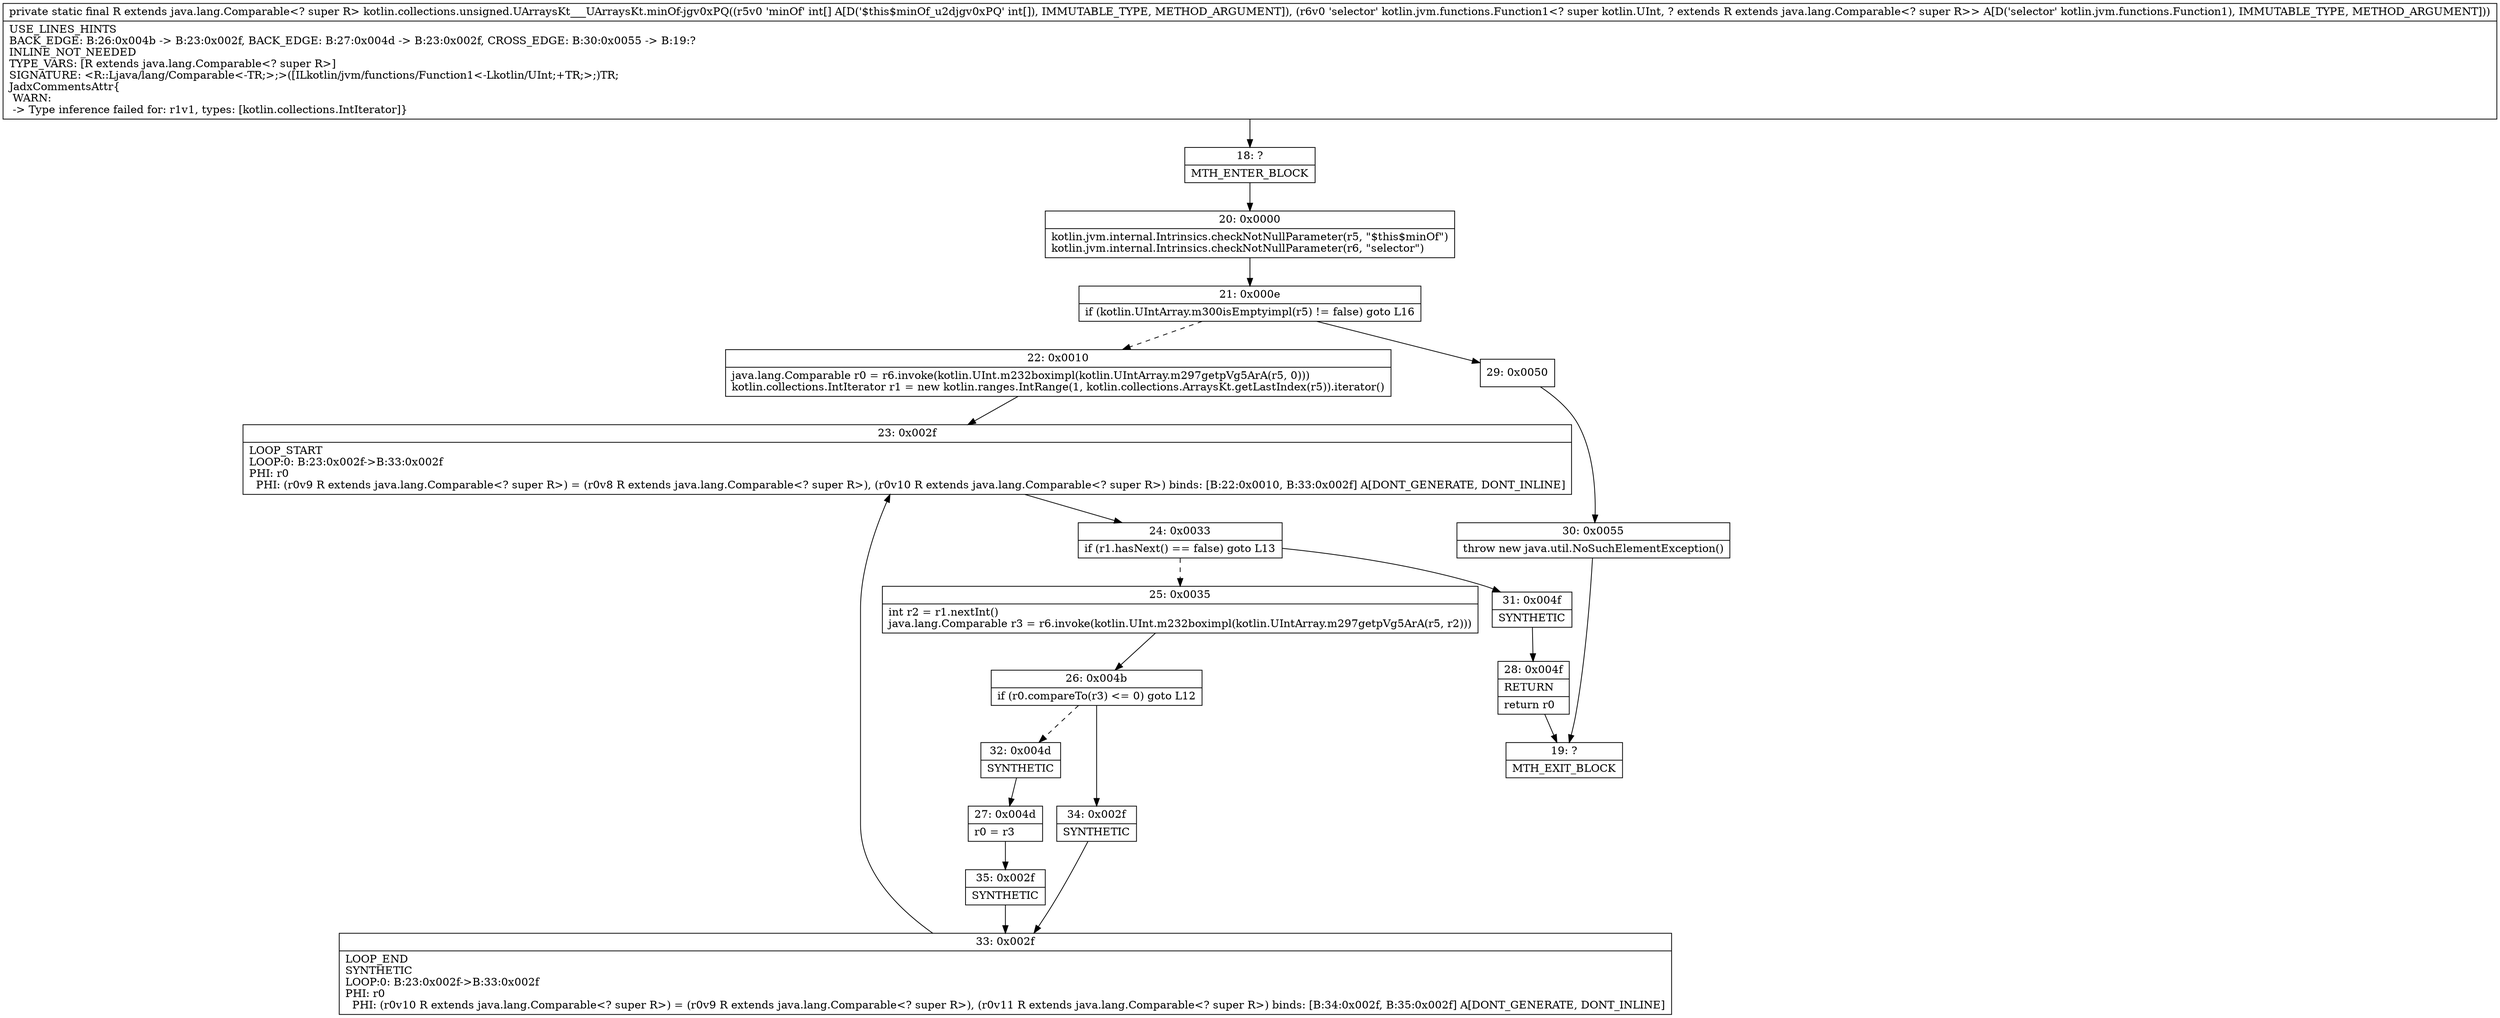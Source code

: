 digraph "CFG forkotlin.collections.unsigned.UArraysKt___UArraysKt.minOf\-jgv0xPQ([ILkotlin\/jvm\/functions\/Function1;)Ljava\/lang\/Comparable;" {
Node_18 [shape=record,label="{18\:\ ?|MTH_ENTER_BLOCK\l}"];
Node_20 [shape=record,label="{20\:\ 0x0000|kotlin.jvm.internal.Intrinsics.checkNotNullParameter(r5, \"$this$minOf\")\lkotlin.jvm.internal.Intrinsics.checkNotNullParameter(r6, \"selector\")\l}"];
Node_21 [shape=record,label="{21\:\ 0x000e|if (kotlin.UIntArray.m300isEmptyimpl(r5) != false) goto L16\l}"];
Node_22 [shape=record,label="{22\:\ 0x0010|java.lang.Comparable r0 = r6.invoke(kotlin.UInt.m232boximpl(kotlin.UIntArray.m297getpVg5ArA(r5, 0)))\lkotlin.collections.IntIterator r1 = new kotlin.ranges.IntRange(1, kotlin.collections.ArraysKt.getLastIndex(r5)).iterator()\l}"];
Node_23 [shape=record,label="{23\:\ 0x002f|LOOP_START\lLOOP:0: B:23:0x002f\-\>B:33:0x002f\lPHI: r0 \l  PHI: (r0v9 R extends java.lang.Comparable\<? super R\>) = (r0v8 R extends java.lang.Comparable\<? super R\>), (r0v10 R extends java.lang.Comparable\<? super R\>) binds: [B:22:0x0010, B:33:0x002f] A[DONT_GENERATE, DONT_INLINE]\l}"];
Node_24 [shape=record,label="{24\:\ 0x0033|if (r1.hasNext() == false) goto L13\l}"];
Node_25 [shape=record,label="{25\:\ 0x0035|int r2 = r1.nextInt()\ljava.lang.Comparable r3 = r6.invoke(kotlin.UInt.m232boximpl(kotlin.UIntArray.m297getpVg5ArA(r5, r2)))\l}"];
Node_26 [shape=record,label="{26\:\ 0x004b|if (r0.compareTo(r3) \<= 0) goto L12\l}"];
Node_32 [shape=record,label="{32\:\ 0x004d|SYNTHETIC\l}"];
Node_27 [shape=record,label="{27\:\ 0x004d|r0 = r3\l}"];
Node_35 [shape=record,label="{35\:\ 0x002f|SYNTHETIC\l}"];
Node_33 [shape=record,label="{33\:\ 0x002f|LOOP_END\lSYNTHETIC\lLOOP:0: B:23:0x002f\-\>B:33:0x002f\lPHI: r0 \l  PHI: (r0v10 R extends java.lang.Comparable\<? super R\>) = (r0v9 R extends java.lang.Comparable\<? super R\>), (r0v11 R extends java.lang.Comparable\<? super R\>) binds: [B:34:0x002f, B:35:0x002f] A[DONT_GENERATE, DONT_INLINE]\l}"];
Node_34 [shape=record,label="{34\:\ 0x002f|SYNTHETIC\l}"];
Node_31 [shape=record,label="{31\:\ 0x004f|SYNTHETIC\l}"];
Node_28 [shape=record,label="{28\:\ 0x004f|RETURN\l|return r0\l}"];
Node_19 [shape=record,label="{19\:\ ?|MTH_EXIT_BLOCK\l}"];
Node_29 [shape=record,label="{29\:\ 0x0050}"];
Node_30 [shape=record,label="{30\:\ 0x0055|throw new java.util.NoSuchElementException()\l}"];
MethodNode[shape=record,label="{private static final R extends java.lang.Comparable\<? super R\> kotlin.collections.unsigned.UArraysKt___UArraysKt.minOf\-jgv0xPQ((r5v0 'minOf' int[] A[D('$this$minOf_u2djgv0xPQ' int[]), IMMUTABLE_TYPE, METHOD_ARGUMENT]), (r6v0 'selector' kotlin.jvm.functions.Function1\<? super kotlin.UInt, ? extends R extends java.lang.Comparable\<? super R\>\> A[D('selector' kotlin.jvm.functions.Function1), IMMUTABLE_TYPE, METHOD_ARGUMENT]))  | USE_LINES_HINTS\lBACK_EDGE: B:26:0x004b \-\> B:23:0x002f, BACK_EDGE: B:27:0x004d \-\> B:23:0x002f, CROSS_EDGE: B:30:0x0055 \-\> B:19:?\lINLINE_NOT_NEEDED\lTYPE_VARS: [R extends java.lang.Comparable\<? super R\>]\lSIGNATURE: \<R::Ljava\/lang\/Comparable\<\-TR;\>;\>([ILkotlin\/jvm\/functions\/Function1\<\-Lkotlin\/UInt;+TR;\>;)TR;\lJadxCommentsAttr\{\l WARN: \l \-\> Type inference failed for: r1v1, types: [kotlin.collections.IntIterator]\}\l}"];
MethodNode -> Node_18;Node_18 -> Node_20;
Node_20 -> Node_21;
Node_21 -> Node_22[style=dashed];
Node_21 -> Node_29;
Node_22 -> Node_23;
Node_23 -> Node_24;
Node_24 -> Node_25[style=dashed];
Node_24 -> Node_31;
Node_25 -> Node_26;
Node_26 -> Node_32[style=dashed];
Node_26 -> Node_34;
Node_32 -> Node_27;
Node_27 -> Node_35;
Node_35 -> Node_33;
Node_33 -> Node_23;
Node_34 -> Node_33;
Node_31 -> Node_28;
Node_28 -> Node_19;
Node_29 -> Node_30;
Node_30 -> Node_19;
}

